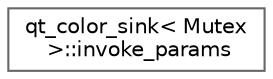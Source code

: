 digraph "类继承关系图"
{
 // LATEX_PDF_SIZE
  bgcolor="transparent";
  edge [fontname=Helvetica,fontsize=10,labelfontname=Helvetica,labelfontsize=10];
  node [fontname=Helvetica,fontsize=10,shape=box,height=0.2,width=0.4];
  rankdir="LR";
  Node0 [id="Node000000",label="qt_color_sink\< Mutex\l \>::invoke_params",height=0.2,width=0.4,color="grey40", fillcolor="white", style="filled",URL="$structspdlog_1_1sinks_1_1qt__color__sink_1_1invoke__params.html",tooltip=" "];
}
